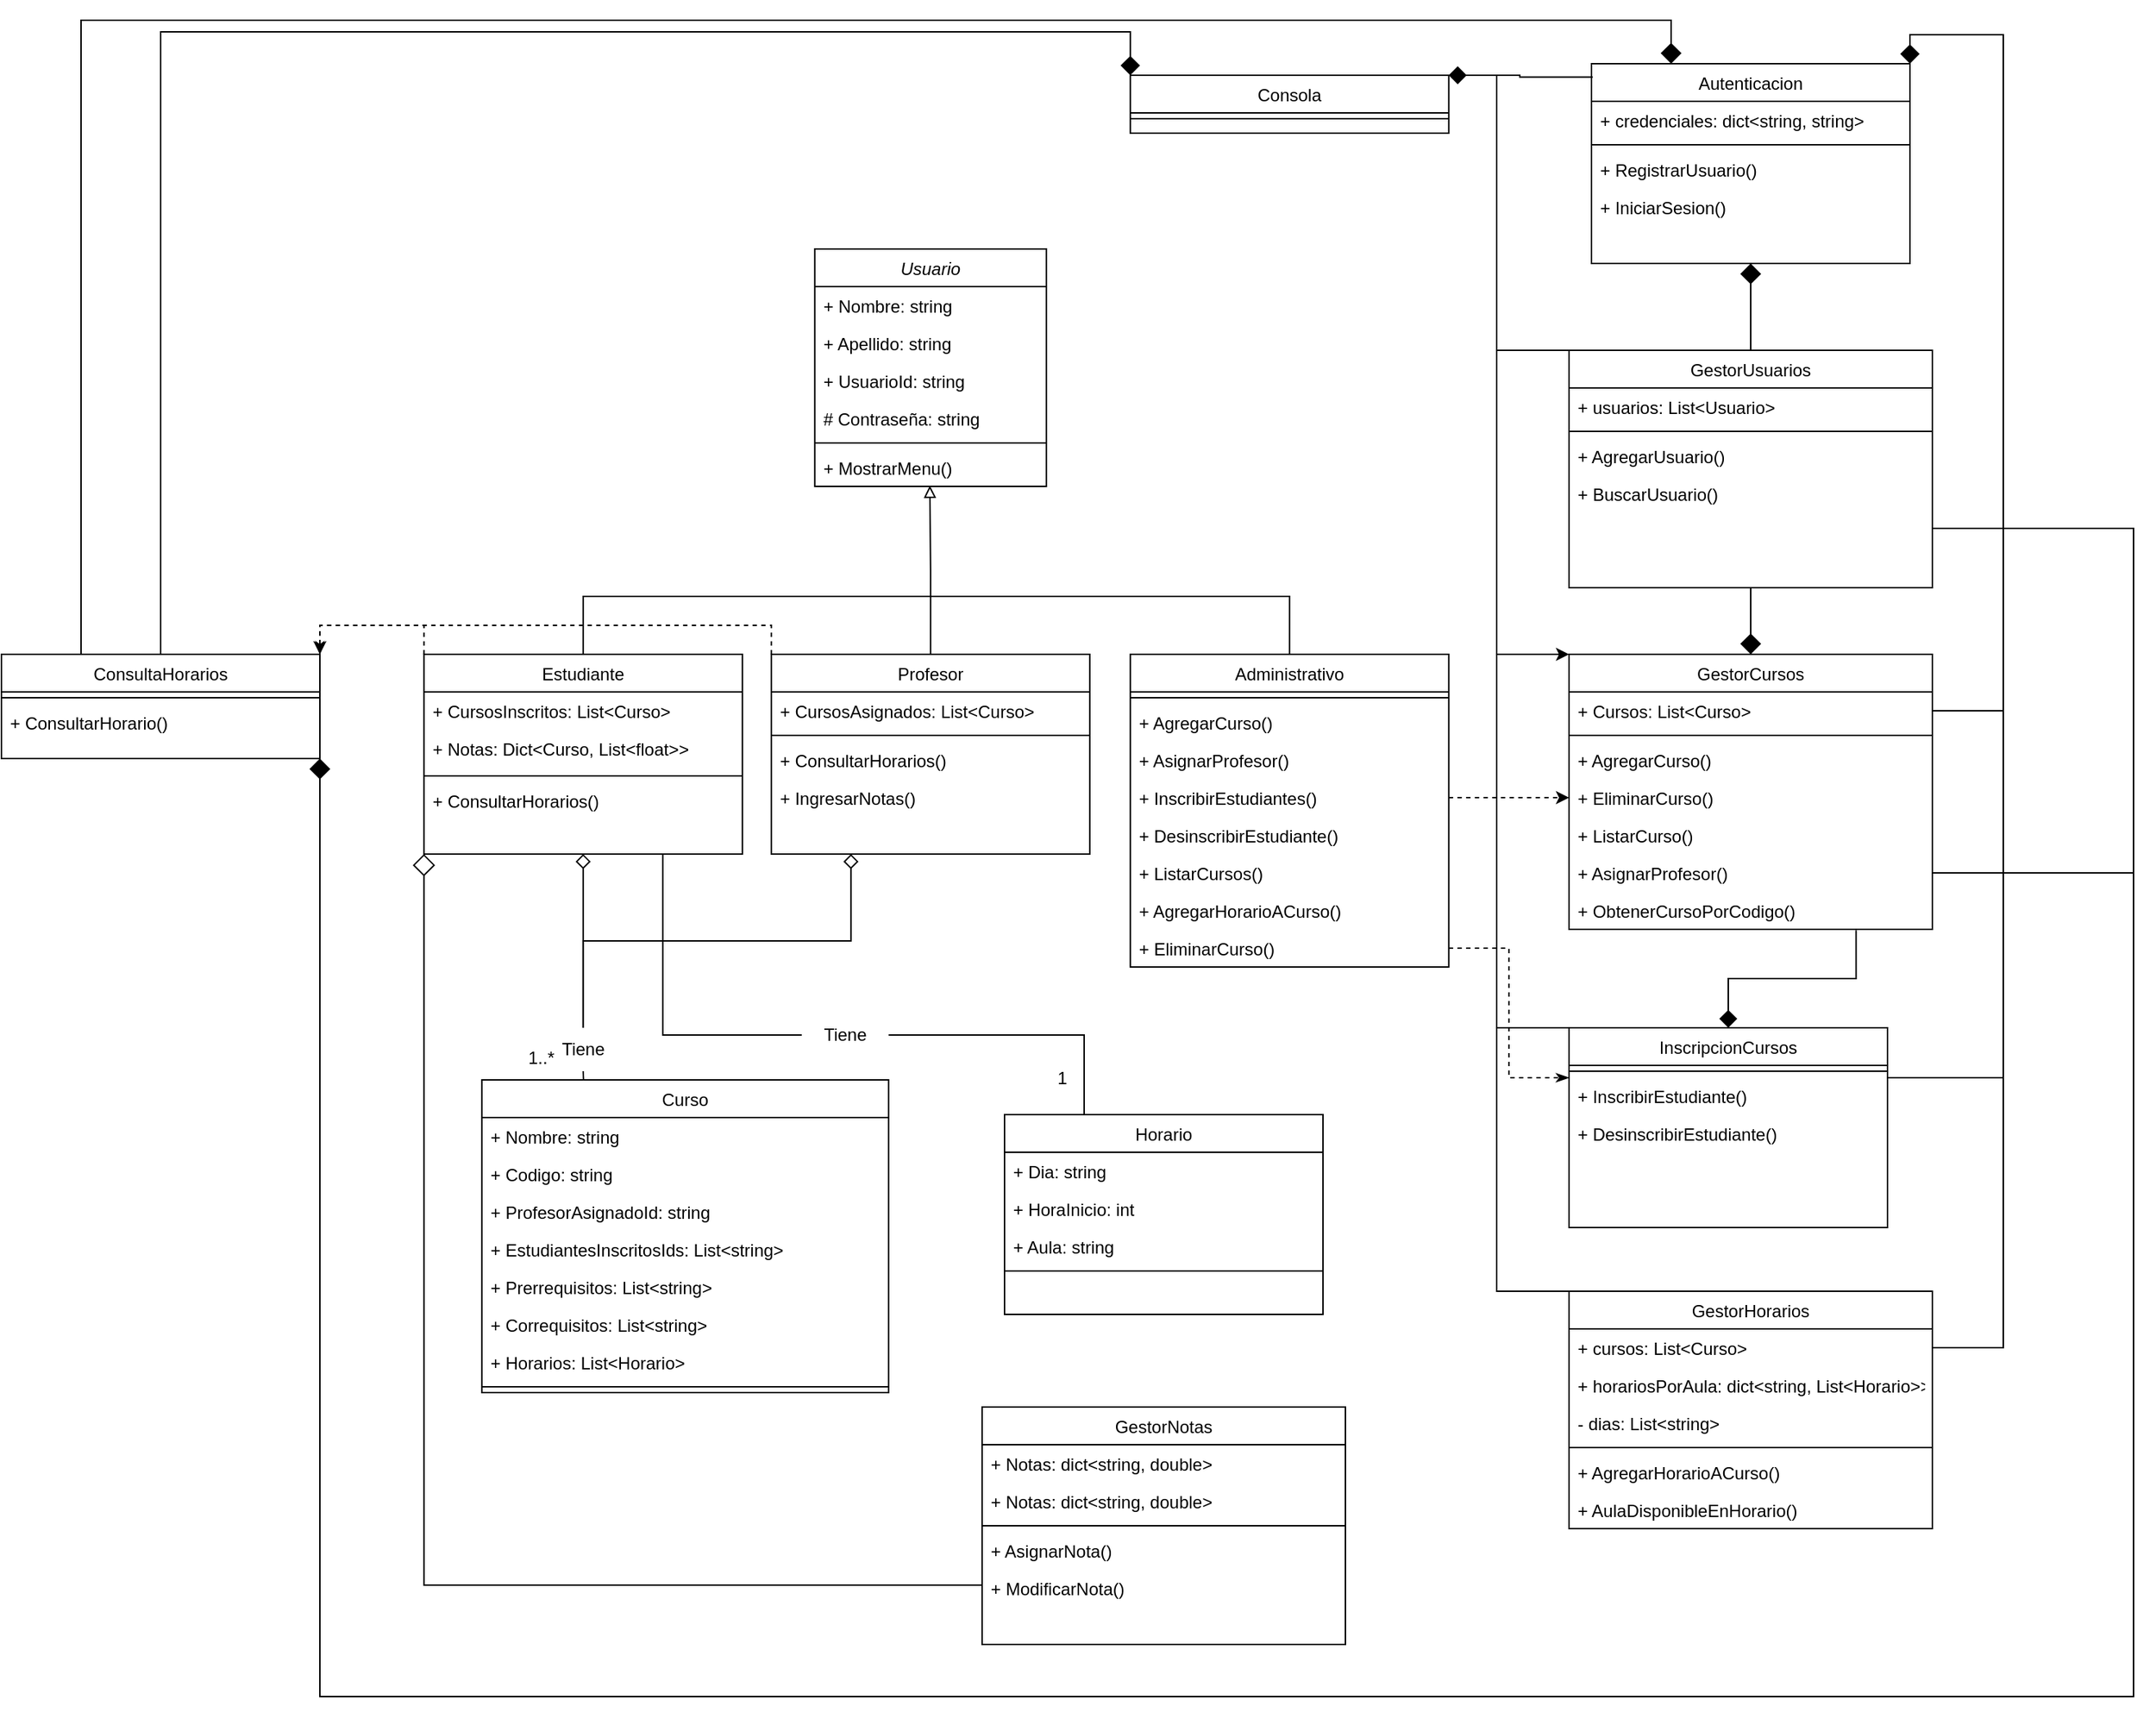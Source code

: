 <mxfile version="24.2.2" type="device">
  <diagram id="C5RBs43oDa-KdzZeNtuy" name="Page-1">
    <mxGraphModel dx="1715" dy="2231" grid="1" gridSize="10" guides="1" tooltips="1" connect="1" arrows="1" fold="1" page="1" pageScale="1" pageWidth="827" pageHeight="1169" math="0" shadow="0">
      <root>
        <mxCell id="WIyWlLk6GJQsqaUBKTNV-0" />
        <mxCell id="WIyWlLk6GJQsqaUBKTNV-1" parent="WIyWlLk6GJQsqaUBKTNV-0" />
        <mxCell id="zkfFHV4jXpPFQw0GAbJ--0" value="Usuario" style="swimlane;fontStyle=2;align=center;verticalAlign=top;childLayout=stackLayout;horizontal=1;startSize=26;horizontalStack=0;resizeParent=1;resizeLast=0;collapsible=1;marginBottom=0;rounded=0;shadow=0;strokeWidth=1;" parent="WIyWlLk6GJQsqaUBKTNV-1" vertex="1">
          <mxGeometry x="-71.11" y="20" width="160" height="164" as="geometry">
            <mxRectangle x="230" y="140" width="160" height="26" as="alternateBounds" />
          </mxGeometry>
        </mxCell>
        <mxCell id="zkfFHV4jXpPFQw0GAbJ--1" value="+ Nombre: string" style="text;align=left;verticalAlign=top;spacingLeft=4;spacingRight=4;overflow=hidden;rotatable=0;points=[[0,0.5],[1,0.5]];portConstraint=eastwest;" parent="zkfFHV4jXpPFQw0GAbJ--0" vertex="1">
          <mxGeometry y="26" width="160" height="26" as="geometry" />
        </mxCell>
        <mxCell id="F04WL10s0evMmIsxjcJe-51" value="+ Apellido: string" style="text;align=left;verticalAlign=top;spacingLeft=4;spacingRight=4;overflow=hidden;rotatable=0;points=[[0,0.5],[1,0.5]];portConstraint=eastwest;" vertex="1" parent="zkfFHV4jXpPFQw0GAbJ--0">
          <mxGeometry y="52" width="160" height="26" as="geometry" />
        </mxCell>
        <mxCell id="F04WL10s0evMmIsxjcJe-52" value="+ UsuarioId: string" style="text;align=left;verticalAlign=top;spacingLeft=4;spacingRight=4;overflow=hidden;rotatable=0;points=[[0,0.5],[1,0.5]];portConstraint=eastwest;" vertex="1" parent="zkfFHV4jXpPFQw0GAbJ--0">
          <mxGeometry y="78" width="160" height="26" as="geometry" />
        </mxCell>
        <mxCell id="zkfFHV4jXpPFQw0GAbJ--3" value="# Contraseña: string" style="text;align=left;verticalAlign=top;spacingLeft=4;spacingRight=4;overflow=hidden;rotatable=0;points=[[0,0.5],[1,0.5]];portConstraint=eastwest;rounded=0;shadow=0;html=0;" parent="zkfFHV4jXpPFQw0GAbJ--0" vertex="1">
          <mxGeometry y="104" width="160" height="26" as="geometry" />
        </mxCell>
        <mxCell id="zkfFHV4jXpPFQw0GAbJ--4" value="" style="line;html=1;strokeWidth=1;align=left;verticalAlign=middle;spacingTop=-1;spacingLeft=3;spacingRight=3;rotatable=0;labelPosition=right;points=[];portConstraint=eastwest;" parent="zkfFHV4jXpPFQw0GAbJ--0" vertex="1">
          <mxGeometry y="130" width="160" height="8" as="geometry" />
        </mxCell>
        <mxCell id="OPN2m3Eu2CKkCA_gtgPp-1" value="+ MostrarMenu()" style="text;align=left;verticalAlign=top;spacingLeft=4;spacingRight=4;overflow=hidden;rotatable=0;points=[[0,0.5],[1,0.5]];portConstraint=eastwest;rounded=0;shadow=0;html=0;" parent="zkfFHV4jXpPFQw0GAbJ--0" vertex="1">
          <mxGeometry y="138" width="160" height="26" as="geometry" />
        </mxCell>
        <mxCell id="OPN2m3Eu2CKkCA_gtgPp-28" style="edgeStyle=orthogonalEdgeStyle;rounded=0;orthogonalLoop=1;jettySize=auto;html=1;exitX=0.5;exitY=1;exitDx=0;exitDy=0;entryX=0.25;entryY=0;entryDx=0;entryDy=0;endArrow=none;endFill=0;endSize=9;" parent="WIyWlLk6GJQsqaUBKTNV-1" source="OPN2m3Eu2CKkCA_gtgPp-30" target="OPN2m3Eu2CKkCA_gtgPp-15" edge="1">
          <mxGeometry relative="1" as="geometry" />
        </mxCell>
        <mxCell id="OPN2m3Eu2CKkCA_gtgPp-32" style="edgeStyle=orthogonalEdgeStyle;rounded=0;orthogonalLoop=1;jettySize=auto;html=1;exitX=0.5;exitY=1;exitDx=0;exitDy=0;entryX=0.5;entryY=0;entryDx=0;entryDy=0;endArrow=none;endFill=0;startArrow=diamond;startFill=0;startSize=8;" parent="WIyWlLk6GJQsqaUBKTNV-1" source="zkfFHV4jXpPFQw0GAbJ--6" target="OPN2m3Eu2CKkCA_gtgPp-30" edge="1">
          <mxGeometry relative="1" as="geometry" />
        </mxCell>
        <mxCell id="OPN2m3Eu2CKkCA_gtgPp-34" style="edgeStyle=orthogonalEdgeStyle;rounded=0;orthogonalLoop=1;jettySize=auto;html=1;exitX=0.75;exitY=1;exitDx=0;exitDy=0;entryX=0;entryY=0.5;entryDx=0;entryDy=0;endArrow=none;endFill=0;" parent="WIyWlLk6GJQsqaUBKTNV-1" source="zkfFHV4jXpPFQw0GAbJ--6" target="OPN2m3Eu2CKkCA_gtgPp-33" edge="1">
          <mxGeometry relative="1" as="geometry" />
        </mxCell>
        <mxCell id="F04WL10s0evMmIsxjcJe-71" style="edgeStyle=orthogonalEdgeStyle;rounded=0;orthogonalLoop=1;jettySize=auto;html=1;exitX=0.5;exitY=0;exitDx=0;exitDy=0;endArrow=none;endFill=0;" edge="1" parent="WIyWlLk6GJQsqaUBKTNV-1" source="zkfFHV4jXpPFQw0GAbJ--6">
          <mxGeometry relative="1" as="geometry">
            <mxPoint x="10" y="260" as="targetPoint" />
            <Array as="points">
              <mxPoint x="-231" y="260" />
            </Array>
          </mxGeometry>
        </mxCell>
        <mxCell id="F04WL10s0evMmIsxjcJe-76" style="edgeStyle=orthogonalEdgeStyle;rounded=0;orthogonalLoop=1;jettySize=auto;html=1;exitX=0;exitY=0;exitDx=0;exitDy=0;entryX=1;entryY=0;entryDx=0;entryDy=0;dashed=1;endArrow=classicThin;endFill=1;" edge="1" parent="WIyWlLk6GJQsqaUBKTNV-1" source="zkfFHV4jXpPFQw0GAbJ--6" target="F04WL10s0evMmIsxjcJe-16">
          <mxGeometry relative="1" as="geometry" />
        </mxCell>
        <mxCell id="F04WL10s0evMmIsxjcJe-89" style="edgeStyle=orthogonalEdgeStyle;rounded=0;orthogonalLoop=1;jettySize=auto;html=1;exitX=0;exitY=1;exitDx=0;exitDy=0;entryX=0;entryY=0.75;entryDx=0;entryDy=0;endArrow=none;endFill=0;startArrow=diamond;startFill=0;startSize=13;" edge="1" parent="WIyWlLk6GJQsqaUBKTNV-1" source="zkfFHV4jXpPFQw0GAbJ--6" target="OPN2m3Eu2CKkCA_gtgPp-47">
          <mxGeometry relative="1" as="geometry" />
        </mxCell>
        <mxCell id="zkfFHV4jXpPFQw0GAbJ--6" value="Estudiante" style="swimlane;fontStyle=0;align=center;verticalAlign=top;childLayout=stackLayout;horizontal=1;startSize=26;horizontalStack=0;resizeParent=1;resizeLast=0;collapsible=1;marginBottom=0;rounded=0;shadow=0;strokeWidth=1;" parent="WIyWlLk6GJQsqaUBKTNV-1" vertex="1">
          <mxGeometry x="-341.11" y="300" width="220" height="138" as="geometry">
            <mxRectangle x="130" y="380" width="160" height="26" as="alternateBounds" />
          </mxGeometry>
        </mxCell>
        <mxCell id="zkfFHV4jXpPFQw0GAbJ--7" value="+ CursosInscritos: List&lt;Curso&gt;" style="text;align=left;verticalAlign=top;spacingLeft=4;spacingRight=4;overflow=hidden;rotatable=0;points=[[0,0.5],[1,0.5]];portConstraint=eastwest;" parent="zkfFHV4jXpPFQw0GAbJ--6" vertex="1">
          <mxGeometry y="26" width="220" height="26" as="geometry" />
        </mxCell>
        <mxCell id="zkfFHV4jXpPFQw0GAbJ--8" value="+ Notas: Dict&lt;Curso, List&lt;float&gt;&gt;" style="text;align=left;verticalAlign=top;spacingLeft=4;spacingRight=4;overflow=hidden;rotatable=0;points=[[0,0.5],[1,0.5]];portConstraint=eastwest;rounded=0;shadow=0;html=0;" parent="zkfFHV4jXpPFQw0GAbJ--6" vertex="1">
          <mxGeometry y="52" width="220" height="28" as="geometry" />
        </mxCell>
        <mxCell id="zkfFHV4jXpPFQw0GAbJ--9" value="" style="line;html=1;strokeWidth=1;align=left;verticalAlign=middle;spacingTop=-1;spacingLeft=3;spacingRight=3;rotatable=0;labelPosition=right;points=[];portConstraint=eastwest;" parent="zkfFHV4jXpPFQw0GAbJ--6" vertex="1">
          <mxGeometry y="80" width="220" height="8" as="geometry" />
        </mxCell>
        <mxCell id="zkfFHV4jXpPFQw0GAbJ--11" value="+ ConsultarHorarios()" style="text;align=left;verticalAlign=top;spacingLeft=4;spacingRight=4;overflow=hidden;rotatable=0;points=[[0,0.5],[1,0.5]];portConstraint=eastwest;" parent="zkfFHV4jXpPFQw0GAbJ--6" vertex="1">
          <mxGeometry y="88" width="220" height="26" as="geometry" />
        </mxCell>
        <mxCell id="OPN2m3Eu2CKkCA_gtgPp-37" style="edgeStyle=orthogonalEdgeStyle;rounded=0;orthogonalLoop=1;jettySize=auto;html=1;exitX=0.25;exitY=1;exitDx=0;exitDy=0;entryX=0.5;entryY=0;entryDx=0;entryDy=0;endArrow=none;endFill=0;startArrow=diamond;startFill=0;startSize=8;" parent="WIyWlLk6GJQsqaUBKTNV-1" source="OPN2m3Eu2CKkCA_gtgPp-2" target="OPN2m3Eu2CKkCA_gtgPp-30" edge="1">
          <mxGeometry relative="1" as="geometry" />
        </mxCell>
        <mxCell id="F04WL10s0evMmIsxjcJe-77" style="edgeStyle=orthogonalEdgeStyle;rounded=0;orthogonalLoop=1;jettySize=auto;html=1;exitX=0;exitY=0;exitDx=0;exitDy=0;entryX=1;entryY=0;entryDx=0;entryDy=0;dashed=1;endArrow=classic;endFill=1;" edge="1" parent="WIyWlLk6GJQsqaUBKTNV-1" source="OPN2m3Eu2CKkCA_gtgPp-2" target="F04WL10s0evMmIsxjcJe-16">
          <mxGeometry relative="1" as="geometry" />
        </mxCell>
        <mxCell id="OPN2m3Eu2CKkCA_gtgPp-2" value="Profesor" style="swimlane;fontStyle=0;align=center;verticalAlign=top;childLayout=stackLayout;horizontal=1;startSize=26;horizontalStack=0;resizeParent=1;resizeLast=0;collapsible=1;marginBottom=0;rounded=0;shadow=0;strokeWidth=1;" parent="WIyWlLk6GJQsqaUBKTNV-1" vertex="1">
          <mxGeometry x="-101.11" y="300" width="220" height="138" as="geometry">
            <mxRectangle x="130" y="380" width="160" height="26" as="alternateBounds" />
          </mxGeometry>
        </mxCell>
        <mxCell id="OPN2m3Eu2CKkCA_gtgPp-3" value="+ CursosAsignados: List&lt;Curso&gt;" style="text;align=left;verticalAlign=top;spacingLeft=4;spacingRight=4;overflow=hidden;rotatable=0;points=[[0,0.5],[1,0.5]];portConstraint=eastwest;" parent="OPN2m3Eu2CKkCA_gtgPp-2" vertex="1">
          <mxGeometry y="26" width="220" height="26" as="geometry" />
        </mxCell>
        <mxCell id="OPN2m3Eu2CKkCA_gtgPp-5" value="" style="line;html=1;strokeWidth=1;align=left;verticalAlign=middle;spacingTop=-1;spacingLeft=3;spacingRight=3;rotatable=0;labelPosition=right;points=[];portConstraint=eastwest;" parent="OPN2m3Eu2CKkCA_gtgPp-2" vertex="1">
          <mxGeometry y="52" width="220" height="8" as="geometry" />
        </mxCell>
        <mxCell id="F04WL10s0evMmIsxjcJe-50" value="+ ConsultarHorarios()" style="text;align=left;verticalAlign=top;spacingLeft=4;spacingRight=4;overflow=hidden;rotatable=0;points=[[0,0.5],[1,0.5]];portConstraint=eastwest;" vertex="1" parent="OPN2m3Eu2CKkCA_gtgPp-2">
          <mxGeometry y="60" width="220" height="26" as="geometry" />
        </mxCell>
        <mxCell id="OPN2m3Eu2CKkCA_gtgPp-6" value="+ IngresarNotas()" style="text;align=left;verticalAlign=top;spacingLeft=4;spacingRight=4;overflow=hidden;rotatable=0;points=[[0,0.5],[1,0.5]];portConstraint=eastwest;" parent="OPN2m3Eu2CKkCA_gtgPp-2" vertex="1">
          <mxGeometry y="86" width="220" height="26" as="geometry" />
        </mxCell>
        <mxCell id="F04WL10s0evMmIsxjcJe-72" style="edgeStyle=orthogonalEdgeStyle;rounded=0;orthogonalLoop=1;jettySize=auto;html=1;exitX=0.5;exitY=0;exitDx=0;exitDy=0;endArrow=none;endFill=0;" edge="1" parent="WIyWlLk6GJQsqaUBKTNV-1" source="OPN2m3Eu2CKkCA_gtgPp-7">
          <mxGeometry relative="1" as="geometry">
            <mxPoint x="10" y="260" as="targetPoint" />
            <Array as="points">
              <mxPoint x="257" y="260" />
            </Array>
          </mxGeometry>
        </mxCell>
        <mxCell id="OPN2m3Eu2CKkCA_gtgPp-7" value="Administrativo" style="swimlane;fontStyle=0;align=center;verticalAlign=top;childLayout=stackLayout;horizontal=1;startSize=26;horizontalStack=0;resizeParent=1;resizeLast=0;collapsible=1;marginBottom=0;rounded=0;shadow=0;strokeWidth=1;" parent="WIyWlLk6GJQsqaUBKTNV-1" vertex="1">
          <mxGeometry x="146.89" y="300" width="220" height="216" as="geometry">
            <mxRectangle x="130" y="380" width="160" height="26" as="alternateBounds" />
          </mxGeometry>
        </mxCell>
        <mxCell id="OPN2m3Eu2CKkCA_gtgPp-10" value="" style="line;html=1;strokeWidth=1;align=left;verticalAlign=middle;spacingTop=-1;spacingLeft=3;spacingRight=3;rotatable=0;labelPosition=right;points=[];portConstraint=eastwest;" parent="OPN2m3Eu2CKkCA_gtgPp-7" vertex="1">
          <mxGeometry y="26" width="220" height="8" as="geometry" />
        </mxCell>
        <mxCell id="OPN2m3Eu2CKkCA_gtgPp-11" value="+ AgregarCurso()" style="text;align=left;verticalAlign=top;spacingLeft=4;spacingRight=4;overflow=hidden;rotatable=0;points=[[0,0.5],[1,0.5]];portConstraint=eastwest;" parent="OPN2m3Eu2CKkCA_gtgPp-7" vertex="1">
          <mxGeometry y="34" width="220" height="26" as="geometry" />
        </mxCell>
        <mxCell id="F04WL10s0evMmIsxjcJe-0" value="+ AsignarProfesor()" style="text;align=left;verticalAlign=top;spacingLeft=4;spacingRight=4;overflow=hidden;rotatable=0;points=[[0,0.5],[1,0.5]];portConstraint=eastwest;" vertex="1" parent="OPN2m3Eu2CKkCA_gtgPp-7">
          <mxGeometry y="60" width="220" height="26" as="geometry" />
        </mxCell>
        <mxCell id="F04WL10s0evMmIsxjcJe-1" value="+ InscribirEstudiantes()" style="text;align=left;verticalAlign=top;spacingLeft=4;spacingRight=4;overflow=hidden;rotatable=0;points=[[0,0.5],[1,0.5]];portConstraint=eastwest;" vertex="1" parent="OPN2m3Eu2CKkCA_gtgPp-7">
          <mxGeometry y="86" width="220" height="26" as="geometry" />
        </mxCell>
        <mxCell id="F04WL10s0evMmIsxjcJe-2" value="+ DesinscribirEstudiante()" style="text;align=left;verticalAlign=top;spacingLeft=4;spacingRight=4;overflow=hidden;rotatable=0;points=[[0,0.5],[1,0.5]];portConstraint=eastwest;" vertex="1" parent="OPN2m3Eu2CKkCA_gtgPp-7">
          <mxGeometry y="112" width="220" height="26" as="geometry" />
        </mxCell>
        <mxCell id="F04WL10s0evMmIsxjcJe-3" value="+ ListarCursos()" style="text;align=left;verticalAlign=top;spacingLeft=4;spacingRight=4;overflow=hidden;rotatable=0;points=[[0,0.5],[1,0.5]];portConstraint=eastwest;" vertex="1" parent="OPN2m3Eu2CKkCA_gtgPp-7">
          <mxGeometry y="138" width="220" height="26" as="geometry" />
        </mxCell>
        <mxCell id="F04WL10s0evMmIsxjcJe-4" value="+ AgregarHorarioACurso()" style="text;align=left;verticalAlign=top;spacingLeft=4;spacingRight=4;overflow=hidden;rotatable=0;points=[[0,0.5],[1,0.5]];portConstraint=eastwest;" vertex="1" parent="OPN2m3Eu2CKkCA_gtgPp-7">
          <mxGeometry y="164" width="220" height="26" as="geometry" />
        </mxCell>
        <mxCell id="F04WL10s0evMmIsxjcJe-5" value="+ EliminarCurso()" style="text;align=left;verticalAlign=top;spacingLeft=4;spacingRight=4;overflow=hidden;rotatable=0;points=[[0,0.5],[1,0.5]];portConstraint=eastwest;" vertex="1" parent="OPN2m3Eu2CKkCA_gtgPp-7">
          <mxGeometry y="190" width="220" height="26" as="geometry" />
        </mxCell>
        <mxCell id="OPN2m3Eu2CKkCA_gtgPp-15" value="Curso" style="swimlane;fontStyle=0;align=center;verticalAlign=top;childLayout=stackLayout;horizontal=1;startSize=26;horizontalStack=0;resizeParent=1;resizeLast=0;collapsible=1;marginBottom=0;rounded=0;shadow=0;strokeWidth=1;" parent="WIyWlLk6GJQsqaUBKTNV-1" vertex="1">
          <mxGeometry x="-301.11" y="594" width="281" height="216" as="geometry">
            <mxRectangle x="130" y="380" width="160" height="26" as="alternateBounds" />
          </mxGeometry>
        </mxCell>
        <mxCell id="OPN2m3Eu2CKkCA_gtgPp-16" value="+ Nombre: string" style="text;align=left;verticalAlign=top;spacingLeft=4;spacingRight=4;overflow=hidden;rotatable=0;points=[[0,0.5],[1,0.5]];portConstraint=eastwest;" parent="OPN2m3Eu2CKkCA_gtgPp-15" vertex="1">
          <mxGeometry y="26" width="281" height="26" as="geometry" />
        </mxCell>
        <mxCell id="OPN2m3Eu2CKkCA_gtgPp-17" value="+ Codigo: string" style="text;align=left;verticalAlign=top;spacingLeft=4;spacingRight=4;overflow=hidden;rotatable=0;points=[[0,0.5],[1,0.5]];portConstraint=eastwest;rounded=0;shadow=0;html=0;" parent="OPN2m3Eu2CKkCA_gtgPp-15" vertex="1">
          <mxGeometry y="52" width="281" height="26" as="geometry" />
        </mxCell>
        <mxCell id="OPN2m3Eu2CKkCA_gtgPp-26" value="+ ProfesorAsignadoId: string" style="text;align=left;verticalAlign=top;spacingLeft=4;spacingRight=4;overflow=hidden;rotatable=0;points=[[0,0.5],[1,0.5]];portConstraint=eastwest;rounded=0;shadow=0;html=0;" parent="OPN2m3Eu2CKkCA_gtgPp-15" vertex="1">
          <mxGeometry y="78" width="281" height="26" as="geometry" />
        </mxCell>
        <mxCell id="OPN2m3Eu2CKkCA_gtgPp-27" value="+ EstudiantesInscritosIds: List&lt;string&gt;" style="text;align=left;verticalAlign=top;spacingLeft=4;spacingRight=4;overflow=hidden;rotatable=0;points=[[0,0.5],[1,0.5]];portConstraint=eastwest;rounded=0;shadow=0;html=0;" parent="OPN2m3Eu2CKkCA_gtgPp-15" vertex="1">
          <mxGeometry y="104" width="281" height="26" as="geometry" />
        </mxCell>
        <mxCell id="F04WL10s0evMmIsxjcJe-21" value="+ Prerrequisitos: List&lt;string&gt;" style="text;align=left;verticalAlign=top;spacingLeft=4;spacingRight=4;overflow=hidden;rotatable=0;points=[[0,0.5],[1,0.5]];portConstraint=eastwest;rounded=0;shadow=0;html=0;" vertex="1" parent="OPN2m3Eu2CKkCA_gtgPp-15">
          <mxGeometry y="130" width="281" height="26" as="geometry" />
        </mxCell>
        <mxCell id="F04WL10s0evMmIsxjcJe-22" value="+ Correquisitos: List&lt;string&gt;" style="text;align=left;verticalAlign=top;spacingLeft=4;spacingRight=4;overflow=hidden;rotatable=0;points=[[0,0.5],[1,0.5]];portConstraint=eastwest;rounded=0;shadow=0;html=0;" vertex="1" parent="OPN2m3Eu2CKkCA_gtgPp-15">
          <mxGeometry y="156" width="281" height="26" as="geometry" />
        </mxCell>
        <mxCell id="F04WL10s0evMmIsxjcJe-23" value="+ Horarios: List&lt;Horario&gt;" style="text;align=left;verticalAlign=top;spacingLeft=4;spacingRight=4;overflow=hidden;rotatable=0;points=[[0,0.5],[1,0.5]];portConstraint=eastwest;rounded=0;shadow=0;html=0;" vertex="1" parent="OPN2m3Eu2CKkCA_gtgPp-15">
          <mxGeometry y="182" width="281" height="26" as="geometry" />
        </mxCell>
        <mxCell id="OPN2m3Eu2CKkCA_gtgPp-18" value="" style="line;html=1;strokeWidth=1;align=left;verticalAlign=middle;spacingTop=-1;spacingLeft=3;spacingRight=3;rotatable=0;labelPosition=right;points=[];portConstraint=eastwest;" parent="OPN2m3Eu2CKkCA_gtgPp-15" vertex="1">
          <mxGeometry y="208" width="281" height="8" as="geometry" />
        </mxCell>
        <mxCell id="OPN2m3Eu2CKkCA_gtgPp-20" value="Horario" style="swimlane;fontStyle=0;align=center;verticalAlign=top;childLayout=stackLayout;horizontal=1;startSize=26;horizontalStack=0;resizeParent=1;resizeLast=0;collapsible=1;marginBottom=0;rounded=0;shadow=0;strokeWidth=1;" parent="WIyWlLk6GJQsqaUBKTNV-1" vertex="1">
          <mxGeometry x="60.0" y="618" width="220" height="138" as="geometry">
            <mxRectangle x="130" y="380" width="160" height="26" as="alternateBounds" />
          </mxGeometry>
        </mxCell>
        <mxCell id="OPN2m3Eu2CKkCA_gtgPp-21" value="+ Dia: string" style="text;align=left;verticalAlign=top;spacingLeft=4;spacingRight=4;overflow=hidden;rotatable=0;points=[[0,0.5],[1,0.5]];portConstraint=eastwest;" parent="OPN2m3Eu2CKkCA_gtgPp-20" vertex="1">
          <mxGeometry y="26" width="220" height="26" as="geometry" />
        </mxCell>
        <mxCell id="OPN2m3Eu2CKkCA_gtgPp-25" value="+ HoraInicio: int" style="text;align=left;verticalAlign=top;spacingLeft=4;spacingRight=4;overflow=hidden;rotatable=0;points=[[0,0.5],[1,0.5]];portConstraint=eastwest;rounded=0;shadow=0;html=0;" parent="OPN2m3Eu2CKkCA_gtgPp-20" vertex="1">
          <mxGeometry y="52" width="220" height="26" as="geometry" />
        </mxCell>
        <mxCell id="OPN2m3Eu2CKkCA_gtgPp-22" value="+ Aula: string" style="text;align=left;verticalAlign=top;spacingLeft=4;spacingRight=4;overflow=hidden;rotatable=0;points=[[0,0.5],[1,0.5]];portConstraint=eastwest;rounded=0;shadow=0;html=0;" parent="OPN2m3Eu2CKkCA_gtgPp-20" vertex="1">
          <mxGeometry y="78" width="220" height="26" as="geometry" />
        </mxCell>
        <mxCell id="OPN2m3Eu2CKkCA_gtgPp-23" value="" style="line;html=1;strokeWidth=1;align=left;verticalAlign=middle;spacingTop=-1;spacingLeft=3;spacingRight=3;rotatable=0;labelPosition=right;points=[];portConstraint=eastwest;" parent="OPN2m3Eu2CKkCA_gtgPp-20" vertex="1">
          <mxGeometry y="104" width="220" height="8" as="geometry" />
        </mxCell>
        <mxCell id="OPN2m3Eu2CKkCA_gtgPp-29" value="1..*" style="text;html=1;align=center;verticalAlign=middle;whiteSpace=wrap;rounded=0;" parent="WIyWlLk6GJQsqaUBKTNV-1" vertex="1">
          <mxGeometry x="-290" y="564" width="60" height="30" as="geometry" />
        </mxCell>
        <mxCell id="OPN2m3Eu2CKkCA_gtgPp-30" value="Tiene" style="text;html=1;align=center;verticalAlign=middle;whiteSpace=wrap;rounded=0;" parent="WIyWlLk6GJQsqaUBKTNV-1" vertex="1">
          <mxGeometry x="-261.11" y="558" width="60" height="30" as="geometry" />
        </mxCell>
        <mxCell id="OPN2m3Eu2CKkCA_gtgPp-35" style="edgeStyle=orthogonalEdgeStyle;rounded=0;orthogonalLoop=1;jettySize=auto;html=1;exitX=1;exitY=0.5;exitDx=0;exitDy=0;entryX=0.25;entryY=0;entryDx=0;entryDy=0;endArrow=none;endFill=0;" parent="WIyWlLk6GJQsqaUBKTNV-1" source="OPN2m3Eu2CKkCA_gtgPp-33" target="OPN2m3Eu2CKkCA_gtgPp-20" edge="1">
          <mxGeometry relative="1" as="geometry" />
        </mxCell>
        <mxCell id="OPN2m3Eu2CKkCA_gtgPp-33" value="Tiene" style="text;html=1;align=center;verticalAlign=middle;whiteSpace=wrap;rounded=0;" parent="WIyWlLk6GJQsqaUBKTNV-1" vertex="1">
          <mxGeometry x="-80.11" y="548" width="60" height="30" as="geometry" />
        </mxCell>
        <mxCell id="OPN2m3Eu2CKkCA_gtgPp-36" value="1" style="text;html=1;align=center;verticalAlign=middle;whiteSpace=wrap;rounded=0;" parent="WIyWlLk6GJQsqaUBKTNV-1" vertex="1">
          <mxGeometry x="70.0" y="578" width="60" height="30" as="geometry" />
        </mxCell>
        <mxCell id="OPN2m3Eu2CKkCA_gtgPp-39" value="GestorUsuarios" style="swimlane;fontStyle=0;align=center;verticalAlign=top;childLayout=stackLayout;horizontal=1;startSize=26;horizontalStack=0;resizeParent=1;resizeLast=0;collapsible=1;marginBottom=0;rounded=0;shadow=0;strokeWidth=1;" parent="WIyWlLk6GJQsqaUBKTNV-1" vertex="1">
          <mxGeometry x="450" y="90" width="251" height="164" as="geometry">
            <mxRectangle x="130" y="380" width="160" height="26" as="alternateBounds" />
          </mxGeometry>
        </mxCell>
        <mxCell id="OPN2m3Eu2CKkCA_gtgPp-40" value="+ usuarios: List&lt;Usuario&gt;" style="text;align=left;verticalAlign=top;spacingLeft=4;spacingRight=4;overflow=hidden;rotatable=0;points=[[0,0.5],[1,0.5]];portConstraint=eastwest;" parent="OPN2m3Eu2CKkCA_gtgPp-39" vertex="1">
          <mxGeometry y="26" width="251" height="26" as="geometry" />
        </mxCell>
        <mxCell id="OPN2m3Eu2CKkCA_gtgPp-42" value="" style="line;html=1;strokeWidth=1;align=left;verticalAlign=middle;spacingTop=-1;spacingLeft=3;spacingRight=3;rotatable=0;labelPosition=right;points=[];portConstraint=eastwest;" parent="OPN2m3Eu2CKkCA_gtgPp-39" vertex="1">
          <mxGeometry y="52" width="251" height="8" as="geometry" />
        </mxCell>
        <mxCell id="OPN2m3Eu2CKkCA_gtgPp-43" value="+ AgregarUsuario()" style="text;align=left;verticalAlign=top;spacingLeft=4;spacingRight=4;overflow=hidden;rotatable=0;points=[[0,0.5],[1,0.5]];portConstraint=eastwest;" parent="OPN2m3Eu2CKkCA_gtgPp-39" vertex="1">
          <mxGeometry y="60" width="251" height="26" as="geometry" />
        </mxCell>
        <mxCell id="OPN2m3Eu2CKkCA_gtgPp-46" value="+ BuscarUsuario()" style="text;align=left;verticalAlign=top;spacingLeft=4;spacingRight=4;overflow=hidden;rotatable=0;points=[[0,0.5],[1,0.5]];portConstraint=eastwest;" parent="OPN2m3Eu2CKkCA_gtgPp-39" vertex="1">
          <mxGeometry y="86" width="251" height="26" as="geometry" />
        </mxCell>
        <mxCell id="OPN2m3Eu2CKkCA_gtgPp-47" value="GestorNotas" style="swimlane;fontStyle=0;align=center;verticalAlign=top;childLayout=stackLayout;horizontal=1;startSize=26;horizontalStack=0;resizeParent=1;resizeLast=0;collapsible=1;marginBottom=0;rounded=0;shadow=0;strokeWidth=1;" parent="WIyWlLk6GJQsqaUBKTNV-1" vertex="1">
          <mxGeometry x="44.5" y="820" width="251" height="164" as="geometry">
            <mxRectangle x="130" y="380" width="160" height="26" as="alternateBounds" />
          </mxGeometry>
        </mxCell>
        <mxCell id="F04WL10s0evMmIsxjcJe-90" value="+ Notas: dict&lt;string, double&gt;" style="text;align=left;verticalAlign=top;spacingLeft=4;spacingRight=4;overflow=hidden;rotatable=0;points=[[0,0.5],[1,0.5]];portConstraint=eastwest;" vertex="1" parent="OPN2m3Eu2CKkCA_gtgPp-47">
          <mxGeometry y="26" width="251" height="26" as="geometry" />
        </mxCell>
        <mxCell id="OPN2m3Eu2CKkCA_gtgPp-49" value="+ Notas: dict&lt;string, double&gt;" style="text;align=left;verticalAlign=top;spacingLeft=4;spacingRight=4;overflow=hidden;rotatable=0;points=[[0,0.5],[1,0.5]];portConstraint=eastwest;" parent="OPN2m3Eu2CKkCA_gtgPp-47" vertex="1">
          <mxGeometry y="52" width="251" height="26" as="geometry" />
        </mxCell>
        <mxCell id="OPN2m3Eu2CKkCA_gtgPp-51" value="" style="line;html=1;strokeWidth=1;align=left;verticalAlign=middle;spacingTop=-1;spacingLeft=3;spacingRight=3;rotatable=0;labelPosition=right;points=[];portConstraint=eastwest;" parent="OPN2m3Eu2CKkCA_gtgPp-47" vertex="1">
          <mxGeometry y="78" width="251" height="8" as="geometry" />
        </mxCell>
        <mxCell id="OPN2m3Eu2CKkCA_gtgPp-52" value="+ AsignarNota()" style="text;align=left;verticalAlign=top;spacingLeft=4;spacingRight=4;overflow=hidden;rotatable=0;points=[[0,0.5],[1,0.5]];portConstraint=eastwest;" parent="OPN2m3Eu2CKkCA_gtgPp-47" vertex="1">
          <mxGeometry y="86" width="251" height="26" as="geometry" />
        </mxCell>
        <mxCell id="OPN2m3Eu2CKkCA_gtgPp-61" value="+ ModificarNota()" style="text;align=left;verticalAlign=top;spacingLeft=4;spacingRight=4;overflow=hidden;rotatable=0;points=[[0,0.5],[1,0.5]];portConstraint=eastwest;" parent="OPN2m3Eu2CKkCA_gtgPp-47" vertex="1">
          <mxGeometry y="112" width="251" height="26" as="geometry" />
        </mxCell>
        <mxCell id="F04WL10s0evMmIsxjcJe-79" style="edgeStyle=orthogonalEdgeStyle;rounded=0;orthogonalLoop=1;jettySize=auto;html=1;exitX=0.5;exitY=0;exitDx=0;exitDy=0;entryX=0.5;entryY=1;entryDx=0;entryDy=0;endArrow=none;endFill=0;startArrow=diamond;startFill=1;targetPerimeterSpacing=0;endSize=12;startSize=12;" edge="1" parent="WIyWlLk6GJQsqaUBKTNV-1" source="OPN2m3Eu2CKkCA_gtgPp-62" target="OPN2m3Eu2CKkCA_gtgPp-39">
          <mxGeometry relative="1" as="geometry" />
        </mxCell>
        <mxCell id="OPN2m3Eu2CKkCA_gtgPp-62" value="GestorCursos" style="swimlane;fontStyle=0;align=center;verticalAlign=top;childLayout=stackLayout;horizontal=1;startSize=26;horizontalStack=0;resizeParent=1;resizeLast=0;collapsible=1;marginBottom=0;rounded=0;shadow=0;strokeWidth=1;" parent="WIyWlLk6GJQsqaUBKTNV-1" vertex="1">
          <mxGeometry x="450" y="300" width="251" height="190" as="geometry">
            <mxRectangle x="130" y="380" width="160" height="26" as="alternateBounds" />
          </mxGeometry>
        </mxCell>
        <mxCell id="OPN2m3Eu2CKkCA_gtgPp-63" value="+ Cursos: List&lt;Curso&gt;" style="text;align=left;verticalAlign=top;spacingLeft=4;spacingRight=4;overflow=hidden;rotatable=0;points=[[0,0.5],[1,0.5]];portConstraint=eastwest;" parent="OPN2m3Eu2CKkCA_gtgPp-62" vertex="1">
          <mxGeometry y="26" width="251" height="26" as="geometry" />
        </mxCell>
        <mxCell id="OPN2m3Eu2CKkCA_gtgPp-64" value="" style="line;html=1;strokeWidth=1;align=left;verticalAlign=middle;spacingTop=-1;spacingLeft=3;spacingRight=3;rotatable=0;labelPosition=right;points=[];portConstraint=eastwest;" parent="OPN2m3Eu2CKkCA_gtgPp-62" vertex="1">
          <mxGeometry y="52" width="251" height="8" as="geometry" />
        </mxCell>
        <mxCell id="OPN2m3Eu2CKkCA_gtgPp-65" value="+ AgregarCurso()" style="text;align=left;verticalAlign=top;spacingLeft=4;spacingRight=4;overflow=hidden;rotatable=0;points=[[0,0.5],[1,0.5]];portConstraint=eastwest;" parent="OPN2m3Eu2CKkCA_gtgPp-62" vertex="1">
          <mxGeometry y="60" width="251" height="26" as="geometry" />
        </mxCell>
        <mxCell id="OPN2m3Eu2CKkCA_gtgPp-66" value="+ EliminarCurso()" style="text;align=left;verticalAlign=top;spacingLeft=4;spacingRight=4;overflow=hidden;rotatable=0;points=[[0,0.5],[1,0.5]];portConstraint=eastwest;" parent="OPN2m3Eu2CKkCA_gtgPp-62" vertex="1">
          <mxGeometry y="86" width="251" height="26" as="geometry" />
        </mxCell>
        <mxCell id="F04WL10s0evMmIsxjcJe-26" value="+ ListarCurso()" style="text;align=left;verticalAlign=top;spacingLeft=4;spacingRight=4;overflow=hidden;rotatable=0;points=[[0,0.5],[1,0.5]];portConstraint=eastwest;" vertex="1" parent="OPN2m3Eu2CKkCA_gtgPp-62">
          <mxGeometry y="112" width="251" height="26" as="geometry" />
        </mxCell>
        <mxCell id="F04WL10s0evMmIsxjcJe-27" value="+ AsignarProfesor()" style="text;align=left;verticalAlign=top;spacingLeft=4;spacingRight=4;overflow=hidden;rotatable=0;points=[[0,0.5],[1,0.5]];portConstraint=eastwest;" vertex="1" parent="OPN2m3Eu2CKkCA_gtgPp-62">
          <mxGeometry y="138" width="251" height="26" as="geometry" />
        </mxCell>
        <mxCell id="F04WL10s0evMmIsxjcJe-28" value="+ ObtenerCursoPorCodigo()" style="text;align=left;verticalAlign=top;spacingLeft=4;spacingRight=4;overflow=hidden;rotatable=0;points=[[0,0.5],[1,0.5]];portConstraint=eastwest;" vertex="1" parent="OPN2m3Eu2CKkCA_gtgPp-62">
          <mxGeometry y="164" width="251" height="26" as="geometry" />
        </mxCell>
        <mxCell id="F04WL10s0evMmIsxjcJe-81" style="edgeStyle=orthogonalEdgeStyle;rounded=0;orthogonalLoop=1;jettySize=auto;html=1;exitX=0.5;exitY=1;exitDx=0;exitDy=0;entryX=0.5;entryY=0;entryDx=0;entryDy=0;startArrow=diamond;startFill=1;endArrow=none;endFill=0;startSize=12;" edge="1" parent="WIyWlLk6GJQsqaUBKTNV-1" source="F04WL10s0evMmIsxjcJe-7" target="OPN2m3Eu2CKkCA_gtgPp-39">
          <mxGeometry relative="1" as="geometry" />
        </mxCell>
        <mxCell id="F04WL10s0evMmIsxjcJe-82" style="edgeStyle=orthogonalEdgeStyle;rounded=0;orthogonalLoop=1;jettySize=auto;html=1;exitX=1;exitY=0;exitDx=0;exitDy=0;entryX=1;entryY=0.5;entryDx=0;entryDy=0;startArrow=diamond;startFill=1;endArrow=none;endFill=0;startSize=11;" edge="1" parent="WIyWlLk6GJQsqaUBKTNV-1" source="F04WL10s0evMmIsxjcJe-7" target="OPN2m3Eu2CKkCA_gtgPp-63">
          <mxGeometry relative="1" as="geometry">
            <Array as="points">
              <mxPoint x="686" y="-128" />
              <mxPoint x="750" y="-128" />
              <mxPoint x="750" y="339" />
            </Array>
          </mxGeometry>
        </mxCell>
        <mxCell id="F04WL10s0evMmIsxjcJe-83" style="edgeStyle=orthogonalEdgeStyle;rounded=0;orthogonalLoop=1;jettySize=auto;html=1;exitX=1;exitY=0;exitDx=0;exitDy=0;entryX=1;entryY=0.25;entryDx=0;entryDy=0;endArrow=none;endFill=0;" edge="1" parent="WIyWlLk6GJQsqaUBKTNV-1" source="F04WL10s0evMmIsxjcJe-7" target="F04WL10s0evMmIsxjcJe-31">
          <mxGeometry relative="1" as="geometry">
            <Array as="points">
              <mxPoint x="686" y="-128" />
              <mxPoint x="750" y="-128" />
              <mxPoint x="750" y="592" />
            </Array>
          </mxGeometry>
        </mxCell>
        <mxCell id="F04WL10s0evMmIsxjcJe-84" style="edgeStyle=orthogonalEdgeStyle;rounded=0;orthogonalLoop=1;jettySize=auto;html=1;exitX=1;exitY=0;exitDx=0;exitDy=0;entryX=1;entryY=0.5;entryDx=0;entryDy=0;endArrow=none;endFill=0;" edge="1" parent="WIyWlLk6GJQsqaUBKTNV-1" source="F04WL10s0evMmIsxjcJe-7" target="F04WL10s0evMmIsxjcJe-39">
          <mxGeometry relative="1" as="geometry">
            <Array as="points">
              <mxPoint x="686" y="-128" />
              <mxPoint x="750" y="-128" />
              <mxPoint x="750" y="779" />
            </Array>
          </mxGeometry>
        </mxCell>
        <mxCell id="F04WL10s0evMmIsxjcJe-85" style="edgeStyle=orthogonalEdgeStyle;rounded=0;orthogonalLoop=1;jettySize=auto;html=1;exitX=0.25;exitY=0;exitDx=0;exitDy=0;entryX=0.25;entryY=0;entryDx=0;entryDy=0;endArrow=none;endFill=0;startArrow=diamond;startFill=1;startSize=12;" edge="1" parent="WIyWlLk6GJQsqaUBKTNV-1" source="F04WL10s0evMmIsxjcJe-7" target="F04WL10s0evMmIsxjcJe-16">
          <mxGeometry relative="1" as="geometry" />
        </mxCell>
        <mxCell id="F04WL10s0evMmIsxjcJe-7" value="Autenticacion" style="swimlane;fontStyle=0;align=center;verticalAlign=top;childLayout=stackLayout;horizontal=1;startSize=26;horizontalStack=0;resizeParent=1;resizeLast=0;collapsible=1;marginBottom=0;rounded=0;shadow=0;strokeWidth=1;" vertex="1" parent="WIyWlLk6GJQsqaUBKTNV-1">
          <mxGeometry x="465.5" y="-108" width="220" height="138" as="geometry">
            <mxRectangle x="130" y="380" width="160" height="26" as="alternateBounds" />
          </mxGeometry>
        </mxCell>
        <mxCell id="F04WL10s0evMmIsxjcJe-8" value="+ credenciales: dict&lt;string, string&gt;" style="text;align=left;verticalAlign=top;spacingLeft=4;spacingRight=4;overflow=hidden;rotatable=0;points=[[0,0.5],[1,0.5]];portConstraint=eastwest;" vertex="1" parent="F04WL10s0evMmIsxjcJe-7">
          <mxGeometry y="26" width="220" height="26" as="geometry" />
        </mxCell>
        <mxCell id="F04WL10s0evMmIsxjcJe-9" value="" style="line;html=1;strokeWidth=1;align=left;verticalAlign=middle;spacingTop=-1;spacingLeft=3;spacingRight=3;rotatable=0;labelPosition=right;points=[];portConstraint=eastwest;" vertex="1" parent="F04WL10s0evMmIsxjcJe-7">
          <mxGeometry y="52" width="220" height="8" as="geometry" />
        </mxCell>
        <mxCell id="F04WL10s0evMmIsxjcJe-10" value="+ RegistrarUsuario()" style="text;align=left;verticalAlign=top;spacingLeft=4;spacingRight=4;overflow=hidden;rotatable=0;points=[[0,0.5],[1,0.5]];portConstraint=eastwest;" vertex="1" parent="F04WL10s0evMmIsxjcJe-7">
          <mxGeometry y="60" width="220" height="26" as="geometry" />
        </mxCell>
        <mxCell id="F04WL10s0evMmIsxjcJe-15" value="+ IniciarSesion()" style="text;align=left;verticalAlign=top;spacingLeft=4;spacingRight=4;overflow=hidden;rotatable=0;points=[[0,0.5],[1,0.5]];portConstraint=eastwest;" vertex="1" parent="F04WL10s0evMmIsxjcJe-7">
          <mxGeometry y="86" width="220" height="26" as="geometry" />
        </mxCell>
        <mxCell id="F04WL10s0evMmIsxjcJe-86" style="edgeStyle=orthogonalEdgeStyle;rounded=0;orthogonalLoop=1;jettySize=auto;html=1;exitX=1;exitY=1;exitDx=0;exitDy=0;entryX=1;entryY=0.75;entryDx=0;entryDy=0;endArrow=none;endFill=0;startArrow=diamond;startFill=1;startSize=12;" edge="1" parent="WIyWlLk6GJQsqaUBKTNV-1" source="F04WL10s0evMmIsxjcJe-16" target="OPN2m3Eu2CKkCA_gtgPp-39">
          <mxGeometry relative="1" as="geometry">
            <Array as="points">
              <mxPoint x="-413" y="1020" />
              <mxPoint x="840" y="1020" />
              <mxPoint x="840" y="213" />
            </Array>
          </mxGeometry>
        </mxCell>
        <mxCell id="F04WL10s0evMmIsxjcJe-87" style="edgeStyle=orthogonalEdgeStyle;rounded=0;orthogonalLoop=1;jettySize=auto;html=1;exitX=1;exitY=1;exitDx=0;exitDy=0;entryX=1;entryY=0.5;entryDx=0;entryDy=0;endArrow=none;endFill=0;" edge="1" parent="WIyWlLk6GJQsqaUBKTNV-1" source="F04WL10s0evMmIsxjcJe-16" target="F04WL10s0evMmIsxjcJe-27">
          <mxGeometry relative="1" as="geometry">
            <Array as="points">
              <mxPoint x="-413" y="1020" />
              <mxPoint x="840" y="1020" />
              <mxPoint x="840" y="451" />
            </Array>
          </mxGeometry>
        </mxCell>
        <mxCell id="F04WL10s0evMmIsxjcJe-16" value="ConsultaHorarios" style="swimlane;fontStyle=0;align=center;verticalAlign=top;childLayout=stackLayout;horizontal=1;startSize=26;horizontalStack=0;resizeParent=1;resizeLast=0;collapsible=1;marginBottom=0;rounded=0;shadow=0;strokeWidth=1;" vertex="1" parent="WIyWlLk6GJQsqaUBKTNV-1">
          <mxGeometry x="-633" y="300" width="220" height="72" as="geometry">
            <mxRectangle x="130" y="380" width="160" height="26" as="alternateBounds" />
          </mxGeometry>
        </mxCell>
        <mxCell id="F04WL10s0evMmIsxjcJe-18" value="" style="line;html=1;strokeWidth=1;align=left;verticalAlign=middle;spacingTop=-1;spacingLeft=3;spacingRight=3;rotatable=0;labelPosition=right;points=[];portConstraint=eastwest;" vertex="1" parent="F04WL10s0evMmIsxjcJe-16">
          <mxGeometry y="26" width="220" height="8" as="geometry" />
        </mxCell>
        <mxCell id="F04WL10s0evMmIsxjcJe-19" value="+ ConsultarHorario()" style="text;align=left;verticalAlign=top;spacingLeft=4;spacingRight=4;overflow=hidden;rotatable=0;points=[[0,0.5],[1,0.5]];portConstraint=eastwest;" vertex="1" parent="F04WL10s0evMmIsxjcJe-16">
          <mxGeometry y="34" width="220" height="26" as="geometry" />
        </mxCell>
        <mxCell id="F04WL10s0evMmIsxjcJe-31" value="InscripcionCursos" style="swimlane;fontStyle=0;align=center;verticalAlign=top;childLayout=stackLayout;horizontal=1;startSize=26;horizontalStack=0;resizeParent=1;resizeLast=0;collapsible=1;marginBottom=0;rounded=0;shadow=0;strokeWidth=1;" vertex="1" parent="WIyWlLk6GJQsqaUBKTNV-1">
          <mxGeometry x="450" y="558" width="220" height="138" as="geometry">
            <mxRectangle x="130" y="380" width="160" height="26" as="alternateBounds" />
          </mxGeometry>
        </mxCell>
        <mxCell id="F04WL10s0evMmIsxjcJe-33" value="" style="line;html=1;strokeWidth=1;align=left;verticalAlign=middle;spacingTop=-1;spacingLeft=3;spacingRight=3;rotatable=0;labelPosition=right;points=[];portConstraint=eastwest;" vertex="1" parent="F04WL10s0evMmIsxjcJe-31">
          <mxGeometry y="26" width="220" height="8" as="geometry" />
        </mxCell>
        <mxCell id="F04WL10s0evMmIsxjcJe-34" value="+ InscribirEstudiante()" style="text;align=left;verticalAlign=top;spacingLeft=4;spacingRight=4;overflow=hidden;rotatable=0;points=[[0,0.5],[1,0.5]];portConstraint=eastwest;" vertex="1" parent="F04WL10s0evMmIsxjcJe-31">
          <mxGeometry y="34" width="220" height="26" as="geometry" />
        </mxCell>
        <mxCell id="F04WL10s0evMmIsxjcJe-35" value="+ DesinscribirEstudiante()" style="text;align=left;verticalAlign=top;spacingLeft=4;spacingRight=4;overflow=hidden;rotatable=0;points=[[0,0.5],[1,0.5]];portConstraint=eastwest;" vertex="1" parent="F04WL10s0evMmIsxjcJe-31">
          <mxGeometry y="60" width="220" height="26" as="geometry" />
        </mxCell>
        <mxCell id="F04WL10s0evMmIsxjcJe-38" value="GestorHorarios" style="swimlane;fontStyle=0;align=center;verticalAlign=top;childLayout=stackLayout;horizontal=1;startSize=26;horizontalStack=0;resizeParent=1;resizeLast=0;collapsible=1;marginBottom=0;rounded=0;shadow=0;strokeWidth=1;" vertex="1" parent="WIyWlLk6GJQsqaUBKTNV-1">
          <mxGeometry x="450" y="740" width="251" height="164" as="geometry">
            <mxRectangle x="130" y="380" width="160" height="26" as="alternateBounds" />
          </mxGeometry>
        </mxCell>
        <mxCell id="F04WL10s0evMmIsxjcJe-39" value="+ cursos: List&lt;Curso&gt;" style="text;align=left;verticalAlign=top;spacingLeft=4;spacingRight=4;overflow=hidden;rotatable=0;points=[[0,0.5],[1,0.5]];portConstraint=eastwest;" vertex="1" parent="F04WL10s0evMmIsxjcJe-38">
          <mxGeometry y="26" width="251" height="26" as="geometry" />
        </mxCell>
        <mxCell id="F04WL10s0evMmIsxjcJe-48" value="+ horariosPorAula: dict&lt;string, List&lt;Horario&gt;&gt;" style="text;align=left;verticalAlign=top;spacingLeft=4;spacingRight=4;overflow=hidden;rotatable=0;points=[[0,0.5],[1,0.5]];portConstraint=eastwest;" vertex="1" parent="F04WL10s0evMmIsxjcJe-38">
          <mxGeometry y="52" width="251" height="26" as="geometry" />
        </mxCell>
        <mxCell id="F04WL10s0evMmIsxjcJe-49" value="- dias: List&lt;string&gt;" style="text;align=left;verticalAlign=top;spacingLeft=4;spacingRight=4;overflow=hidden;rotatable=0;points=[[0,0.5],[1,0.5]];portConstraint=eastwest;" vertex="1" parent="F04WL10s0evMmIsxjcJe-38">
          <mxGeometry y="78" width="251" height="26" as="geometry" />
        </mxCell>
        <mxCell id="F04WL10s0evMmIsxjcJe-40" value="" style="line;html=1;strokeWidth=1;align=left;verticalAlign=middle;spacingTop=-1;spacingLeft=3;spacingRight=3;rotatable=0;labelPosition=right;points=[];portConstraint=eastwest;" vertex="1" parent="F04WL10s0evMmIsxjcJe-38">
          <mxGeometry y="104" width="251" height="8" as="geometry" />
        </mxCell>
        <mxCell id="F04WL10s0evMmIsxjcJe-41" value="+ AgregarHorarioACurso()" style="text;align=left;verticalAlign=top;spacingLeft=4;spacingRight=4;overflow=hidden;rotatable=0;points=[[0,0.5],[1,0.5]];portConstraint=eastwest;" vertex="1" parent="F04WL10s0evMmIsxjcJe-38">
          <mxGeometry y="112" width="251" height="26" as="geometry" />
        </mxCell>
        <mxCell id="F04WL10s0evMmIsxjcJe-42" value="+ AulaDisponibleEnHorario()" style="text;align=left;verticalAlign=top;spacingLeft=4;spacingRight=4;overflow=hidden;rotatable=0;points=[[0,0.5],[1,0.5]];portConstraint=eastwest;" vertex="1" parent="F04WL10s0evMmIsxjcJe-38">
          <mxGeometry y="138" width="251" height="26" as="geometry" />
        </mxCell>
        <mxCell id="F04WL10s0evMmIsxjcJe-94" style="edgeStyle=orthogonalEdgeStyle;rounded=0;orthogonalLoop=1;jettySize=auto;html=1;exitX=1;exitY=0;exitDx=0;exitDy=0;entryX=0;entryY=0;entryDx=0;entryDy=0;endArrow=none;endFill=0;" edge="1" parent="WIyWlLk6GJQsqaUBKTNV-1" source="F04WL10s0evMmIsxjcJe-60" target="OPN2m3Eu2CKkCA_gtgPp-39">
          <mxGeometry relative="1" as="geometry">
            <Array as="points">
              <mxPoint x="400" y="-100" />
              <mxPoint x="400" y="90" />
            </Array>
          </mxGeometry>
        </mxCell>
        <mxCell id="F04WL10s0evMmIsxjcJe-95" style="edgeStyle=orthogonalEdgeStyle;rounded=0;orthogonalLoop=1;jettySize=auto;html=1;exitX=1;exitY=0;exitDx=0;exitDy=0;entryX=0;entryY=0;entryDx=0;entryDy=0;" edge="1" parent="WIyWlLk6GJQsqaUBKTNV-1" source="F04WL10s0evMmIsxjcJe-60" target="OPN2m3Eu2CKkCA_gtgPp-62">
          <mxGeometry relative="1" as="geometry">
            <Array as="points">
              <mxPoint x="400" y="-100" />
              <mxPoint x="400" y="300" />
            </Array>
          </mxGeometry>
        </mxCell>
        <mxCell id="F04WL10s0evMmIsxjcJe-96" style="edgeStyle=orthogonalEdgeStyle;rounded=0;orthogonalLoop=1;jettySize=auto;html=1;exitX=1;exitY=0;exitDx=0;exitDy=0;entryX=0;entryY=0;entryDx=0;entryDy=0;endArrow=none;endFill=0;" edge="1" parent="WIyWlLk6GJQsqaUBKTNV-1" source="F04WL10s0evMmIsxjcJe-60" target="F04WL10s0evMmIsxjcJe-38">
          <mxGeometry relative="1" as="geometry">
            <Array as="points">
              <mxPoint x="400" y="-100" />
              <mxPoint x="400" y="740" />
            </Array>
          </mxGeometry>
        </mxCell>
        <mxCell id="F04WL10s0evMmIsxjcJe-97" style="edgeStyle=orthogonalEdgeStyle;rounded=0;orthogonalLoop=1;jettySize=auto;html=1;exitX=0;exitY=0;exitDx=0;exitDy=0;endArrow=none;endFill=0;startArrow=diamond;startFill=1;startSize=11;" edge="1" parent="WIyWlLk6GJQsqaUBKTNV-1" source="F04WL10s0evMmIsxjcJe-60" target="F04WL10s0evMmIsxjcJe-16">
          <mxGeometry relative="1" as="geometry" />
        </mxCell>
        <mxCell id="F04WL10s0evMmIsxjcJe-98" style="edgeStyle=orthogonalEdgeStyle;rounded=0;orthogonalLoop=1;jettySize=auto;html=1;exitX=1;exitY=0;exitDx=0;exitDy=0;entryX=0;entryY=0;entryDx=0;entryDy=0;endArrow=none;endFill=0;" edge="1" parent="WIyWlLk6GJQsqaUBKTNV-1" source="F04WL10s0evMmIsxjcJe-60" target="F04WL10s0evMmIsxjcJe-31">
          <mxGeometry relative="1" as="geometry">
            <Array as="points">
              <mxPoint x="400" y="-100" />
              <mxPoint x="400" y="558" />
            </Array>
          </mxGeometry>
        </mxCell>
        <mxCell id="F04WL10s0evMmIsxjcJe-60" value="Consola" style="swimlane;fontStyle=0;align=center;verticalAlign=top;childLayout=stackLayout;horizontal=1;startSize=26;horizontalStack=0;resizeParent=1;resizeLast=0;collapsible=1;marginBottom=0;rounded=0;shadow=0;strokeWidth=1;" vertex="1" parent="WIyWlLk6GJQsqaUBKTNV-1">
          <mxGeometry x="146.89" y="-100" width="220" height="40" as="geometry">
            <mxRectangle x="130" y="380" width="160" height="26" as="alternateBounds" />
          </mxGeometry>
        </mxCell>
        <mxCell id="F04WL10s0evMmIsxjcJe-62" value="" style="line;html=1;strokeWidth=1;align=left;verticalAlign=middle;spacingTop=-1;spacingLeft=3;spacingRight=3;rotatable=0;labelPosition=right;points=[];portConstraint=eastwest;" vertex="1" parent="F04WL10s0evMmIsxjcJe-60">
          <mxGeometry y="26" width="220" height="8" as="geometry" />
        </mxCell>
        <mxCell id="F04WL10s0evMmIsxjcJe-66" style="edgeStyle=orthogonalEdgeStyle;rounded=0;orthogonalLoop=1;jettySize=auto;html=1;exitX=0.5;exitY=0;exitDx=0;exitDy=0;entryX=0.497;entryY=0.978;entryDx=0;entryDy=0;entryPerimeter=0;endArrow=block;endFill=0;" edge="1" parent="WIyWlLk6GJQsqaUBKTNV-1" source="OPN2m3Eu2CKkCA_gtgPp-2" target="OPN2m3Eu2CKkCA_gtgPp-1">
          <mxGeometry relative="1" as="geometry" />
        </mxCell>
        <mxCell id="F04WL10s0evMmIsxjcJe-78" style="edgeStyle=orthogonalEdgeStyle;rounded=0;orthogonalLoop=1;jettySize=auto;html=1;exitX=1;exitY=0.5;exitDx=0;exitDy=0;entryX=0;entryY=0.5;entryDx=0;entryDy=0;dashed=1;endArrow=classic;endFill=1;" edge="1" parent="WIyWlLk6GJQsqaUBKTNV-1" source="F04WL10s0evMmIsxjcJe-1" target="OPN2m3Eu2CKkCA_gtgPp-66">
          <mxGeometry relative="1" as="geometry" />
        </mxCell>
        <mxCell id="F04WL10s0evMmIsxjcJe-80" style="edgeStyle=orthogonalEdgeStyle;rounded=0;orthogonalLoop=1;jettySize=auto;html=1;exitX=1;exitY=0.5;exitDx=0;exitDy=0;entryX=0;entryY=0.25;entryDx=0;entryDy=0;dashed=1;endArrow=classicThin;endFill=1;" edge="1" parent="WIyWlLk6GJQsqaUBKTNV-1" source="F04WL10s0evMmIsxjcJe-5" target="F04WL10s0evMmIsxjcJe-31">
          <mxGeometry relative="1" as="geometry" />
        </mxCell>
        <mxCell id="F04WL10s0evMmIsxjcJe-92" style="edgeStyle=orthogonalEdgeStyle;rounded=0;orthogonalLoop=1;jettySize=auto;html=1;exitX=0.5;exitY=0;exitDx=0;exitDy=0;entryX=0.79;entryY=1.024;entryDx=0;entryDy=0;entryPerimeter=0;endArrow=none;endFill=0;startArrow=diamond;startFill=1;startSize=10;" edge="1" parent="WIyWlLk6GJQsqaUBKTNV-1" source="F04WL10s0evMmIsxjcJe-31" target="F04WL10s0evMmIsxjcJe-28">
          <mxGeometry relative="1" as="geometry" />
        </mxCell>
        <mxCell id="F04WL10s0evMmIsxjcJe-93" style="edgeStyle=orthogonalEdgeStyle;rounded=0;orthogonalLoop=1;jettySize=auto;html=1;exitX=1;exitY=0;exitDx=0;exitDy=0;entryX=0.004;entryY=0.067;entryDx=0;entryDy=0;entryPerimeter=0;startArrow=diamond;startFill=1;endArrow=none;endFill=0;startSize=10;" edge="1" parent="WIyWlLk6GJQsqaUBKTNV-1" source="F04WL10s0evMmIsxjcJe-60" target="F04WL10s0evMmIsxjcJe-7">
          <mxGeometry relative="1" as="geometry">
            <Array as="points">
              <mxPoint x="416" y="-100" />
              <mxPoint x="416" y="-99" />
            </Array>
          </mxGeometry>
        </mxCell>
      </root>
    </mxGraphModel>
  </diagram>
</mxfile>
